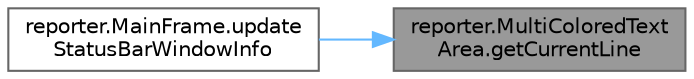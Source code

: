 digraph "reporter.MultiColoredTextArea.getCurrentLine"
{
 // LATEX_PDF_SIZE
  bgcolor="transparent";
  edge [fontname=Helvetica,fontsize=10,labelfontname=Helvetica,labelfontsize=10];
  node [fontname=Helvetica,fontsize=10,shape=box,height=0.2,width=0.4];
  rankdir="RL";
  Node1 [id="Node000001",label="reporter.MultiColoredText\lArea.getCurrentLine",height=0.2,width=0.4,color="gray40", fillcolor="grey60", style="filled", fontcolor="black",tooltip=" "];
  Node1 -> Node2 [id="edge1_Node000001_Node000002",dir="back",color="steelblue1",style="solid",tooltip=" "];
  Node2 [id="Node000002",label="reporter.MainFrame.update\lStatusBarWindowInfo",height=0.2,width=0.4,color="grey40", fillcolor="white", style="filled",URL="$classreporter_1_1_main_frame.html#a654608db04dd4ff705789b9acae82735",tooltip=" "];
}
